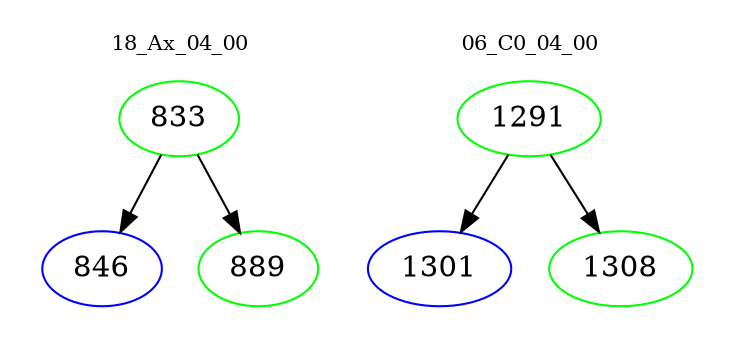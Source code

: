 digraph{
subgraph cluster_0 {
color = white
label = "18_Ax_04_00";
fontsize=10;
T0_833 [label="833", color="green"]
T0_833 -> T0_846 [color="black"]
T0_846 [label="846", color="blue"]
T0_833 -> T0_889 [color="black"]
T0_889 [label="889", color="green"]
}
subgraph cluster_1 {
color = white
label = "06_C0_04_00";
fontsize=10;
T1_1291 [label="1291", color="green"]
T1_1291 -> T1_1301 [color="black"]
T1_1301 [label="1301", color="blue"]
T1_1291 -> T1_1308 [color="black"]
T1_1308 [label="1308", color="green"]
}
}
